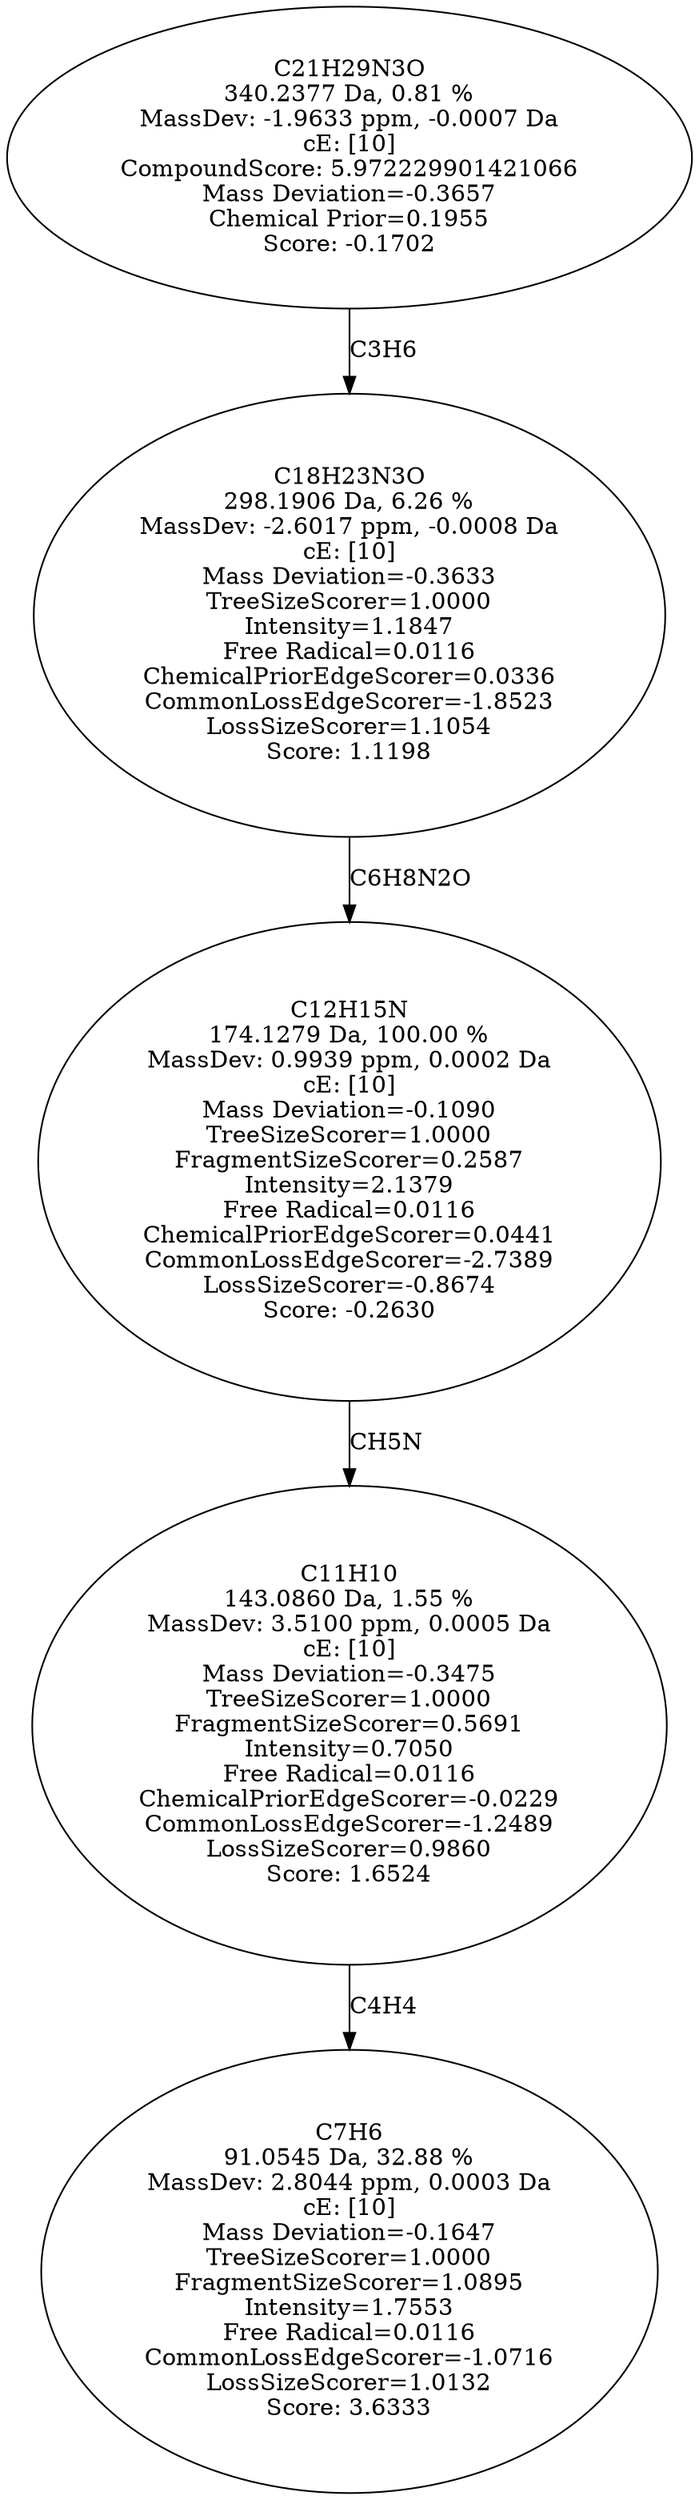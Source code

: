 strict digraph {
v1 [label="C7H6\n91.0545 Da, 32.88 %\nMassDev: 2.8044 ppm, 0.0003 Da\ncE: [10]\nMass Deviation=-0.1647\nTreeSizeScorer=1.0000\nFragmentSizeScorer=1.0895\nIntensity=1.7553\nFree Radical=0.0116\nCommonLossEdgeScorer=-1.0716\nLossSizeScorer=1.0132\nScore: 3.6333"];
v2 [label="C11H10\n143.0860 Da, 1.55 %\nMassDev: 3.5100 ppm, 0.0005 Da\ncE: [10]\nMass Deviation=-0.3475\nTreeSizeScorer=1.0000\nFragmentSizeScorer=0.5691\nIntensity=0.7050\nFree Radical=0.0116\nChemicalPriorEdgeScorer=-0.0229\nCommonLossEdgeScorer=-1.2489\nLossSizeScorer=0.9860\nScore: 1.6524"];
v3 [label="C12H15N\n174.1279 Da, 100.00 %\nMassDev: 0.9939 ppm, 0.0002 Da\ncE: [10]\nMass Deviation=-0.1090\nTreeSizeScorer=1.0000\nFragmentSizeScorer=0.2587\nIntensity=2.1379\nFree Radical=0.0116\nChemicalPriorEdgeScorer=0.0441\nCommonLossEdgeScorer=-2.7389\nLossSizeScorer=-0.8674\nScore: -0.2630"];
v4 [label="C18H23N3O\n298.1906 Da, 6.26 %\nMassDev: -2.6017 ppm, -0.0008 Da\ncE: [10]\nMass Deviation=-0.3633\nTreeSizeScorer=1.0000\nIntensity=1.1847\nFree Radical=0.0116\nChemicalPriorEdgeScorer=0.0336\nCommonLossEdgeScorer=-1.8523\nLossSizeScorer=1.1054\nScore: 1.1198"];
v5 [label="C21H29N3O\n340.2377 Da, 0.81 %\nMassDev: -1.9633 ppm, -0.0007 Da\ncE: [10]\nCompoundScore: 5.972229901421066\nMass Deviation=-0.3657\nChemical Prior=0.1955\nScore: -0.1702"];
v2 -> v1 [label="C4H4"];
v3 -> v2 [label="CH5N"];
v4 -> v3 [label="C6H8N2O"];
v5 -> v4 [label="C3H6"];
}